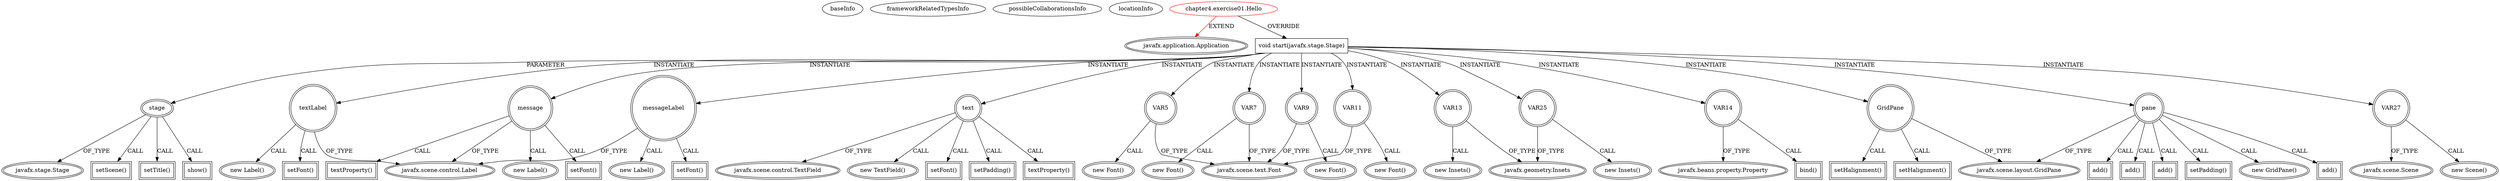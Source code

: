digraph {
baseInfo[graphId=4500,category="extension_graph",isAnonymous=false,possibleRelation=false]
frameworkRelatedTypesInfo[0="javafx.application.Application"]
possibleCollaborationsInfo[]
locationInfo[projectName="tatsuyafw-java8-training",filePath="/tatsuyafw-java8-training/java8-training-master/src/chapter4/exercise01/Hello.java",contextSignature="Hello",graphId="4500"]
0[label="chapter4.exercise01.Hello",vertexType="ROOT_CLIENT_CLASS_DECLARATION",isFrameworkType=false,color=red]
1[label="javafx.application.Application",vertexType="FRAMEWORK_CLASS_TYPE",isFrameworkType=true,peripheries=2]
2[label="void start(javafx.stage.Stage)",vertexType="OVERRIDING_METHOD_DECLARATION",isFrameworkType=false,shape=box]
3[label="stage",vertexType="PARAMETER_DECLARATION",isFrameworkType=true,peripheries=2]
4[label="javafx.stage.Stage",vertexType="FRAMEWORK_CLASS_TYPE",isFrameworkType=true,peripheries=2]
6[label="messageLabel",vertexType="VARIABLE_EXPRESION",isFrameworkType=true,peripheries=2,shape=circle]
7[label="javafx.scene.control.Label",vertexType="FRAMEWORK_CLASS_TYPE",isFrameworkType=true,peripheries=2]
5[label="new Label()",vertexType="CONSTRUCTOR_CALL",isFrameworkType=true,peripheries=2]
9[label="textLabel",vertexType="VARIABLE_EXPRESION",isFrameworkType=true,peripheries=2,shape=circle]
8[label="new Label()",vertexType="CONSTRUCTOR_CALL",isFrameworkType=true,peripheries=2]
12[label="message",vertexType="VARIABLE_EXPRESION",isFrameworkType=true,peripheries=2,shape=circle]
11[label="new Label()",vertexType="CONSTRUCTOR_CALL",isFrameworkType=true,peripheries=2]
15[label="text",vertexType="VARIABLE_EXPRESION",isFrameworkType=true,peripheries=2,shape=circle]
16[label="javafx.scene.control.TextField",vertexType="FRAMEWORK_CLASS_TYPE",isFrameworkType=true,peripheries=2]
14[label="new TextField()",vertexType="CONSTRUCTOR_CALL",isFrameworkType=true,peripheries=2]
18[label="setFont()",vertexType="INSIDE_CALL",isFrameworkType=true,peripheries=2,shape=box]
20[label="VAR5",vertexType="VARIABLE_EXPRESION",isFrameworkType=true,peripheries=2,shape=circle]
21[label="javafx.scene.text.Font",vertexType="FRAMEWORK_CLASS_TYPE",isFrameworkType=true,peripheries=2]
19[label="new Font()",vertexType="CONSTRUCTOR_CALL",isFrameworkType=true,peripheries=2]
23[label="setFont()",vertexType="INSIDE_CALL",isFrameworkType=true,peripheries=2,shape=box]
25[label="VAR7",vertexType="VARIABLE_EXPRESION",isFrameworkType=true,peripheries=2,shape=circle]
24[label="new Font()",vertexType="CONSTRUCTOR_CALL",isFrameworkType=true,peripheries=2]
28[label="setFont()",vertexType="INSIDE_CALL",isFrameworkType=true,peripheries=2,shape=box]
30[label="VAR9",vertexType="VARIABLE_EXPRESION",isFrameworkType=true,peripheries=2,shape=circle]
29[label="new Font()",vertexType="CONSTRUCTOR_CALL",isFrameworkType=true,peripheries=2]
33[label="setFont()",vertexType="INSIDE_CALL",isFrameworkType=true,peripheries=2,shape=box]
35[label="VAR11",vertexType="VARIABLE_EXPRESION",isFrameworkType=true,peripheries=2,shape=circle]
34[label="new Font()",vertexType="CONSTRUCTOR_CALL",isFrameworkType=true,peripheries=2]
38[label="setPadding()",vertexType="INSIDE_CALL",isFrameworkType=true,peripheries=2,shape=box]
40[label="VAR13",vertexType="VARIABLE_EXPRESION",isFrameworkType=true,peripheries=2,shape=circle]
41[label="javafx.geometry.Insets",vertexType="FRAMEWORK_CLASS_TYPE",isFrameworkType=true,peripheries=2]
39[label="new Insets()",vertexType="CONSTRUCTOR_CALL",isFrameworkType=true,peripheries=2]
42[label="VAR14",vertexType="VARIABLE_EXPRESION",isFrameworkType=true,peripheries=2,shape=circle]
44[label="javafx.beans.property.Property",vertexType="FRAMEWORK_INTERFACE_TYPE",isFrameworkType=true,peripheries=2]
43[label="bind()",vertexType="INSIDE_CALL",isFrameworkType=true,peripheries=2,shape=box]
46[label="textProperty()",vertexType="INSIDE_CALL",isFrameworkType=true,peripheries=2,shape=box]
48[label="textProperty()",vertexType="INSIDE_CALL",isFrameworkType=true,peripheries=2,shape=box]
50[label="pane",vertexType="VARIABLE_EXPRESION",isFrameworkType=true,peripheries=2,shape=circle]
51[label="javafx.scene.layout.GridPane",vertexType="FRAMEWORK_CLASS_TYPE",isFrameworkType=true,peripheries=2]
49[label="new GridPane()",vertexType="CONSTRUCTOR_CALL",isFrameworkType=true,peripheries=2]
53[label="add()",vertexType="INSIDE_CALL",isFrameworkType=true,peripheries=2,shape=box]
55[label="add()",vertexType="INSIDE_CALL",isFrameworkType=true,peripheries=2,shape=box]
57[label="add()",vertexType="INSIDE_CALL",isFrameworkType=true,peripheries=2,shape=box]
59[label="add()",vertexType="INSIDE_CALL",isFrameworkType=true,peripheries=2,shape=box]
60[label="GridPane",vertexType="VARIABLE_EXPRESION",isFrameworkType=true,peripheries=2,shape=circle]
61[label="setHalignment()",vertexType="INSIDE_CALL",isFrameworkType=true,peripheries=2,shape=box]
64[label="setHalignment()",vertexType="INSIDE_CALL",isFrameworkType=true,peripheries=2,shape=box]
66[label="setPadding()",vertexType="INSIDE_CALL",isFrameworkType=true,peripheries=2,shape=box]
68[label="VAR25",vertexType="VARIABLE_EXPRESION",isFrameworkType=true,peripheries=2,shape=circle]
67[label="new Insets()",vertexType="CONSTRUCTOR_CALL",isFrameworkType=true,peripheries=2]
71[label="setScene()",vertexType="INSIDE_CALL",isFrameworkType=true,peripheries=2,shape=box]
73[label="VAR27",vertexType="VARIABLE_EXPRESION",isFrameworkType=true,peripheries=2,shape=circle]
74[label="javafx.scene.Scene",vertexType="FRAMEWORK_CLASS_TYPE",isFrameworkType=true,peripheries=2]
72[label="new Scene()",vertexType="CONSTRUCTOR_CALL",isFrameworkType=true,peripheries=2]
76[label="setTitle()",vertexType="INSIDE_CALL",isFrameworkType=true,peripheries=2,shape=box]
78[label="show()",vertexType="INSIDE_CALL",isFrameworkType=true,peripheries=2,shape=box]
0->1[label="EXTEND",color=red]
0->2[label="OVERRIDE"]
3->4[label="OF_TYPE"]
2->3[label="PARAMETER"]
2->6[label="INSTANTIATE"]
6->7[label="OF_TYPE"]
6->5[label="CALL"]
2->9[label="INSTANTIATE"]
9->7[label="OF_TYPE"]
9->8[label="CALL"]
2->12[label="INSTANTIATE"]
12->7[label="OF_TYPE"]
12->11[label="CALL"]
2->15[label="INSTANTIATE"]
15->16[label="OF_TYPE"]
15->14[label="CALL"]
6->18[label="CALL"]
2->20[label="INSTANTIATE"]
20->21[label="OF_TYPE"]
20->19[label="CALL"]
9->23[label="CALL"]
2->25[label="INSTANTIATE"]
25->21[label="OF_TYPE"]
25->24[label="CALL"]
12->28[label="CALL"]
2->30[label="INSTANTIATE"]
30->21[label="OF_TYPE"]
30->29[label="CALL"]
15->33[label="CALL"]
2->35[label="INSTANTIATE"]
35->21[label="OF_TYPE"]
35->34[label="CALL"]
15->38[label="CALL"]
2->40[label="INSTANTIATE"]
40->41[label="OF_TYPE"]
40->39[label="CALL"]
2->42[label="INSTANTIATE"]
42->44[label="OF_TYPE"]
42->43[label="CALL"]
12->46[label="CALL"]
15->48[label="CALL"]
2->50[label="INSTANTIATE"]
50->51[label="OF_TYPE"]
50->49[label="CALL"]
50->53[label="CALL"]
50->55[label="CALL"]
50->57[label="CALL"]
50->59[label="CALL"]
2->60[label="INSTANTIATE"]
60->51[label="OF_TYPE"]
60->61[label="CALL"]
60->64[label="CALL"]
50->66[label="CALL"]
2->68[label="INSTANTIATE"]
68->41[label="OF_TYPE"]
68->67[label="CALL"]
3->71[label="CALL"]
2->73[label="INSTANTIATE"]
73->74[label="OF_TYPE"]
73->72[label="CALL"]
3->76[label="CALL"]
3->78[label="CALL"]
}
